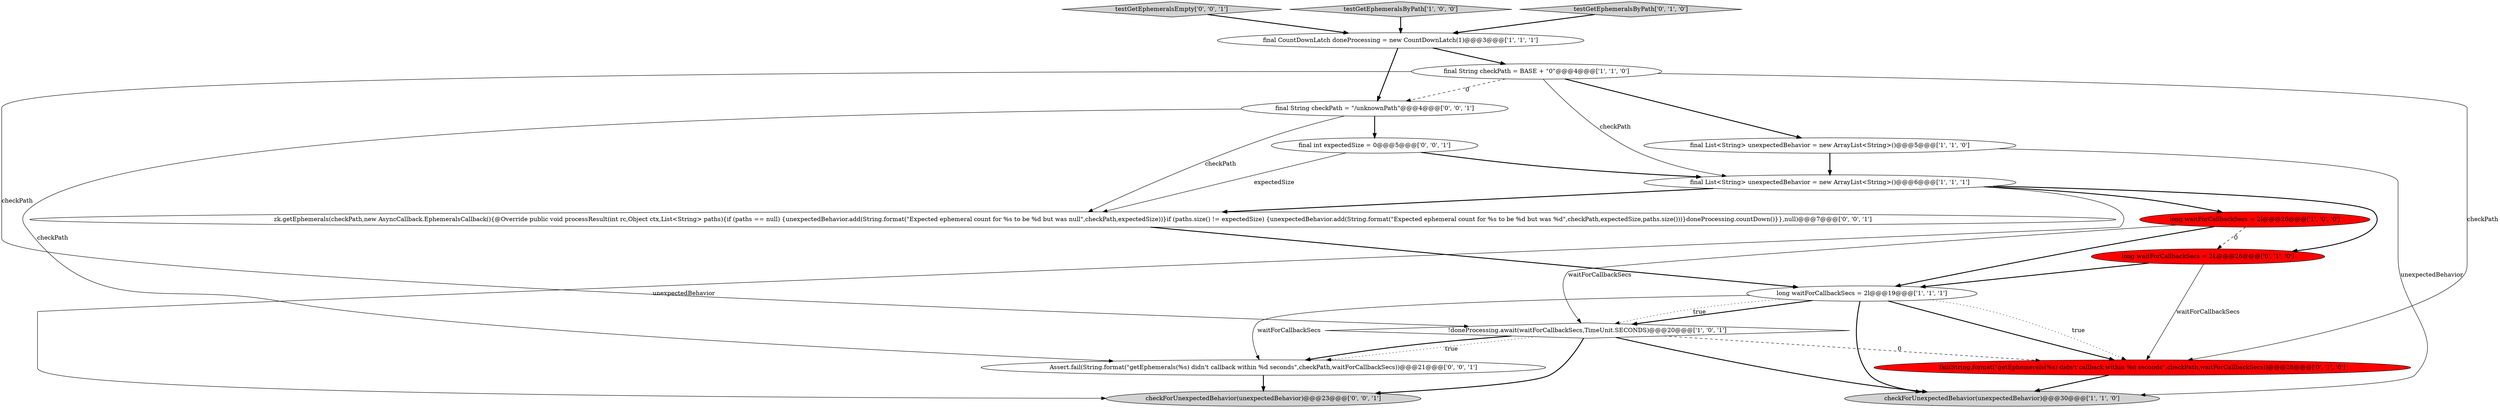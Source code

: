 digraph {
4 [style = filled, label = "checkForUnexpectedBehavior(unexpectedBehavior)@@@30@@@['1', '1', '0']", fillcolor = lightgray, shape = ellipse image = "AAA0AAABBB1BBB"];
10 [style = filled, label = "long waitForCallbackSecs = 2L@@@26@@@['0', '1', '0']", fillcolor = red, shape = ellipse image = "AAA1AAABBB2BBB"];
11 [style = filled, label = "fail(String.format(\"getEphemerals(%s) didn't callback within %d seconds\",checkPath,waitForCallbackSecs))@@@28@@@['0', '1', '0']", fillcolor = red, shape = ellipse image = "AAA1AAABBB2BBB"];
13 [style = filled, label = "testGetEphemeralsEmpty['0', '0', '1']", fillcolor = lightgray, shape = diamond image = "AAA0AAABBB3BBB"];
16 [style = filled, label = "zk.getEphemerals(checkPath,new AsyncCallback.EphemeralsCallback(){@Override public void processResult(int rc,Object ctx,List<String> paths){if (paths == null) {unexpectedBehavior.add(String.format(\"Expected ephemeral count for %s to be %d but was null\",checkPath,expectedSize))}if (paths.size() != expectedSize) {unexpectedBehavior.add(String.format(\"Expected ephemeral count for %s to be %d but was %d\",checkPath,expectedSize,paths.size()))}doneProcessing.countDown()}},null)@@@7@@@['0', '0', '1']", fillcolor = white, shape = ellipse image = "AAA0AAABBB3BBB"];
12 [style = filled, label = "Assert.fail(String.format(\"getEphemerals(%s) didn't callback within %d seconds\",checkPath,waitForCallbackSecs))@@@21@@@['0', '0', '1']", fillcolor = white, shape = ellipse image = "AAA0AAABBB3BBB"];
2 [style = filled, label = "final String checkPath = BASE + \"0\"@@@4@@@['1', '1', '0']", fillcolor = white, shape = ellipse image = "AAA0AAABBB1BBB"];
5 [style = filled, label = "long waitForCallbackSecs = 2l@@@26@@@['1', '0', '0']", fillcolor = red, shape = ellipse image = "AAA1AAABBB1BBB"];
6 [style = filled, label = "testGetEphemeralsByPath['1', '0', '0']", fillcolor = lightgray, shape = diamond image = "AAA0AAABBB1BBB"];
7 [style = filled, label = "final CountDownLatch doneProcessing = new CountDownLatch(1)@@@3@@@['1', '1', '1']", fillcolor = white, shape = ellipse image = "AAA0AAABBB1BBB"];
1 [style = filled, label = "!doneProcessing.await(waitForCallbackSecs,TimeUnit.SECONDS)@@@20@@@['1', '0', '1']", fillcolor = white, shape = diamond image = "AAA0AAABBB1BBB"];
9 [style = filled, label = "testGetEphemeralsByPath['0', '1', '0']", fillcolor = lightgray, shape = diamond image = "AAA0AAABBB2BBB"];
17 [style = filled, label = "checkForUnexpectedBehavior(unexpectedBehavior)@@@23@@@['0', '0', '1']", fillcolor = lightgray, shape = ellipse image = "AAA0AAABBB3BBB"];
14 [style = filled, label = "final String checkPath = \"/unknownPath\"@@@4@@@['0', '0', '1']", fillcolor = white, shape = ellipse image = "AAA0AAABBB3BBB"];
15 [style = filled, label = "final int expectedSize = 0@@@5@@@['0', '0', '1']", fillcolor = white, shape = ellipse image = "AAA0AAABBB3BBB"];
8 [style = filled, label = "long waitForCallbackSecs = 2l@@@19@@@['1', '1', '1']", fillcolor = white, shape = ellipse image = "AAA0AAABBB1BBB"];
0 [style = filled, label = "final List<String> unexpectedBehavior = new ArrayList<String>()@@@6@@@['1', '1', '1']", fillcolor = white, shape = ellipse image = "AAA0AAABBB1BBB"];
3 [style = filled, label = "final List<String> unexpectedBehavior = new ArrayList<String>()@@@5@@@['1', '1', '0']", fillcolor = white, shape = ellipse image = "AAA0AAABBB1BBB"];
5->8 [style = bold, label=""];
0->16 [style = bold, label=""];
1->4 [style = bold, label=""];
14->16 [style = solid, label="checkPath"];
16->8 [style = bold, label=""];
10->11 [style = solid, label="waitForCallbackSecs"];
2->11 [style = solid, label="checkPath"];
2->3 [style = bold, label=""];
11->4 [style = bold, label=""];
12->17 [style = bold, label=""];
15->16 [style = solid, label="expectedSize"];
9->7 [style = bold, label=""];
3->0 [style = bold, label=""];
1->17 [style = bold, label=""];
7->14 [style = bold, label=""];
8->1 [style = bold, label=""];
8->1 [style = dotted, label="true"];
0->10 [style = bold, label=""];
5->1 [style = solid, label="waitForCallbackSecs"];
2->14 [style = dashed, label="0"];
10->8 [style = bold, label=""];
0->17 [style = solid, label="unexpectedBehavior"];
5->10 [style = dashed, label="0"];
2->0 [style = solid, label="checkPath"];
7->2 [style = bold, label=""];
13->7 [style = bold, label=""];
14->12 [style = solid, label="checkPath"];
15->0 [style = bold, label=""];
1->11 [style = dashed, label="0"];
1->12 [style = dotted, label="true"];
1->12 [style = bold, label=""];
8->11 [style = dotted, label="true"];
14->15 [style = bold, label=""];
8->4 [style = bold, label=""];
3->4 [style = solid, label="unexpectedBehavior"];
6->7 [style = bold, label=""];
8->11 [style = bold, label=""];
2->1 [style = solid, label="checkPath"];
8->12 [style = solid, label="waitForCallbackSecs"];
0->5 [style = bold, label=""];
}
